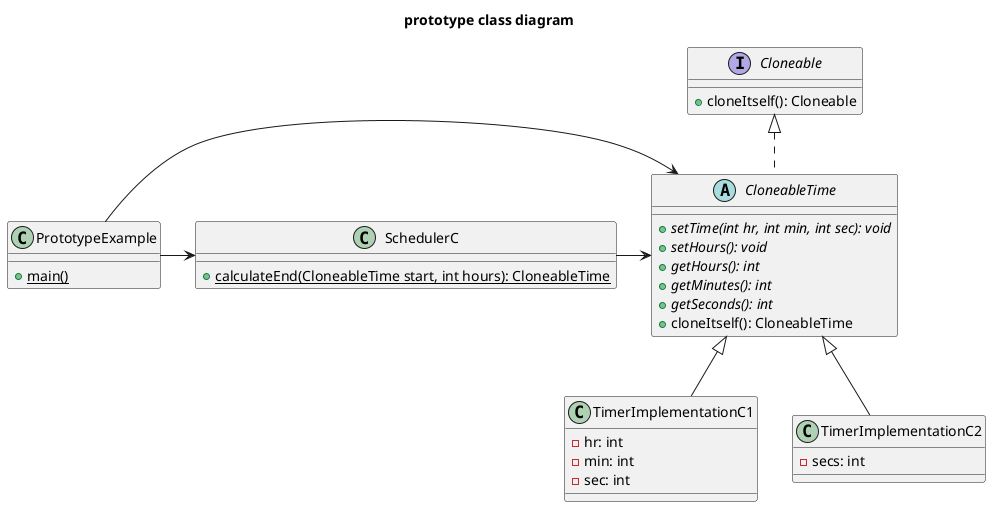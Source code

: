 @startuml
title prototype class diagram

interface Cloneable {
    +cloneItself(): Cloneable
}

abstract class CloneableTime {
    +{abstract} setTime(int hr, int min, int sec): void
    +{abstract} setHours(): void
    +{abstract} getHours(): int
    +{abstract} getMinutes(): int
    +{abstract} getSeconds(): int
    +cloneItself(): CloneableTime
}

class TimerImplementationC1 {
    -hr: int
    -min: int
    -sec: int
}

class TimerImplementationC2 {
    -secs: int
}

class SchedulerC {
    +{static} calculateEnd(CloneableTime start, int hours): CloneableTime
}

class PrototypeExample {
    +{static} main()
}

CloneableTime <|-- TimerImplementationC1
CloneableTime <|-- TimerImplementationC2
Cloneable <|.. CloneableTime
PrototypeExample -> CloneableTime
PrototypeExample -> SchedulerC
SchedulerC -> CloneableTime

@enduml